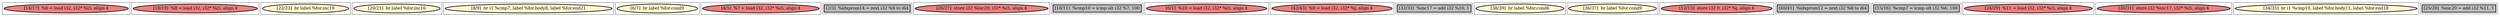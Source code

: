 
digraph G {





subgraph cluster20 {


node1416 [penwidth=3.0,fontsize=20,fillcolor=lightcoral,label="[14/17]  %6 = load i32, i32* %i5, align 4",shape=ellipse,style=filled ]



}

subgraph cluster18 {


node1414 [penwidth=3.0,fontsize=20,fillcolor=lightcoral,label="[18/19]  %8 = load i32, i32* %i5, align 4",shape=ellipse,style=filled ]



}

subgraph cluster16 {


node1412 [penwidth=3.0,fontsize=20,fillcolor=lemonchiffon,label="[22/23]  br label %for.inc19",shape=ellipse,style=filled ]



}

subgraph cluster17 {


node1413 [penwidth=3.0,fontsize=20,fillcolor=lemonchiffon,label="[20/21]  br label %for.inc16",shape=ellipse,style=filled ]



}

subgraph cluster4 {


node1400 [penwidth=3.0,fontsize=20,fillcolor=lemonchiffon,label="[8/9]  br i1 %cmp7, label %for.body8, label %for.end21",shape=ellipse,style=filled ]



}

subgraph cluster3 {


node1399 [penwidth=3.0,fontsize=20,fillcolor=lemonchiffon,label="[6/7]  br label %for.cond9",shape=ellipse,style=filled ]



}

subgraph cluster2 {


node1398 [penwidth=3.0,fontsize=20,fillcolor=lightcoral,label="[4/5]  %7 = load i32, i32* %i5, align 4",shape=ellipse,style=filled ]



}

subgraph cluster1 {


node1397 [penwidth=3.0,fontsize=20,fillcolor=grey,label="[2/3]  %idxprom14 = zext i32 %9 to i64",shape=rectangle,style=filled ]



}

subgraph cluster12 {


node1408 [penwidth=3.0,fontsize=20,fillcolor=lightcoral,label="[26/27]  store i32 %inc20, i32* %i5, align 4",shape=ellipse,style=filled ]



}

subgraph cluster5 {


node1401 [penwidth=3.0,fontsize=20,fillcolor=grey,label="[10/11]  %cmp10 = icmp ult i32 %7, 100",shape=rectangle,style=filled ]



}

subgraph cluster0 {


node1396 [penwidth=3.0,fontsize=20,fillcolor=lightcoral,label="[0/1]  %10 = load i32, i32* %i5, align 4",shape=ellipse,style=filled ]



}

subgraph cluster6 {


node1402 [penwidth=3.0,fontsize=20,fillcolor=lightcoral,label="[42/43]  %9 = load i32, i32* %j, align 4",shape=ellipse,style=filled ]



}

subgraph cluster14 {


node1410 [penwidth=3.0,fontsize=20,fillcolor=grey,label="[32/33]  %inc17 = add i32 %10, 1",shape=rectangle,style=filled ]



}

subgraph cluster7 {


node1403 [penwidth=3.0,fontsize=20,fillcolor=lemonchiffon,label="[38/39]  br label %for.cond6",shape=ellipse,style=filled ]



}

subgraph cluster8 {


node1404 [penwidth=3.0,fontsize=20,fillcolor=lemonchiffon,label="[36/37]  br label %for.cond9",shape=ellipse,style=filled ]



}

subgraph cluster21 {


node1417 [penwidth=3.0,fontsize=20,fillcolor=lightcoral,label="[12/13]  store i32 0, i32* %j, align 4",shape=ellipse,style=filled ]



}

subgraph cluster9 {


node1405 [penwidth=3.0,fontsize=20,fillcolor=grey,label="[40/41]  %idxprom12 = zext i32 %8 to i64",shape=rectangle,style=filled ]



}

subgraph cluster19 {


node1415 [penwidth=3.0,fontsize=20,fillcolor=grey,label="[15/16]  %cmp7 = icmp ult i32 %6, 100",shape=rectangle,style=filled ]



}

subgraph cluster10 {


node1406 [penwidth=3.0,fontsize=20,fillcolor=lightcoral,label="[24/29]  %11 = load i32, i32* %i5, align 4",shape=ellipse,style=filled ]



}

subgraph cluster11 {


node1407 [penwidth=3.0,fontsize=20,fillcolor=lightcoral,label="[30/31]  store i32 %inc17, i32* %i5, align 4",shape=ellipse,style=filled ]



}

subgraph cluster13 {


node1409 [penwidth=3.0,fontsize=20,fillcolor=lemonchiffon,label="[34/35]  br i1 %cmp10, label %for.body11, label %for.end18",shape=ellipse,style=filled ]



}

subgraph cluster15 {


node1411 [penwidth=3.0,fontsize=20,fillcolor=grey,label="[25/28]  %inc20 = add i32 %11, 1",shape=rectangle,style=filled ]



}

}
